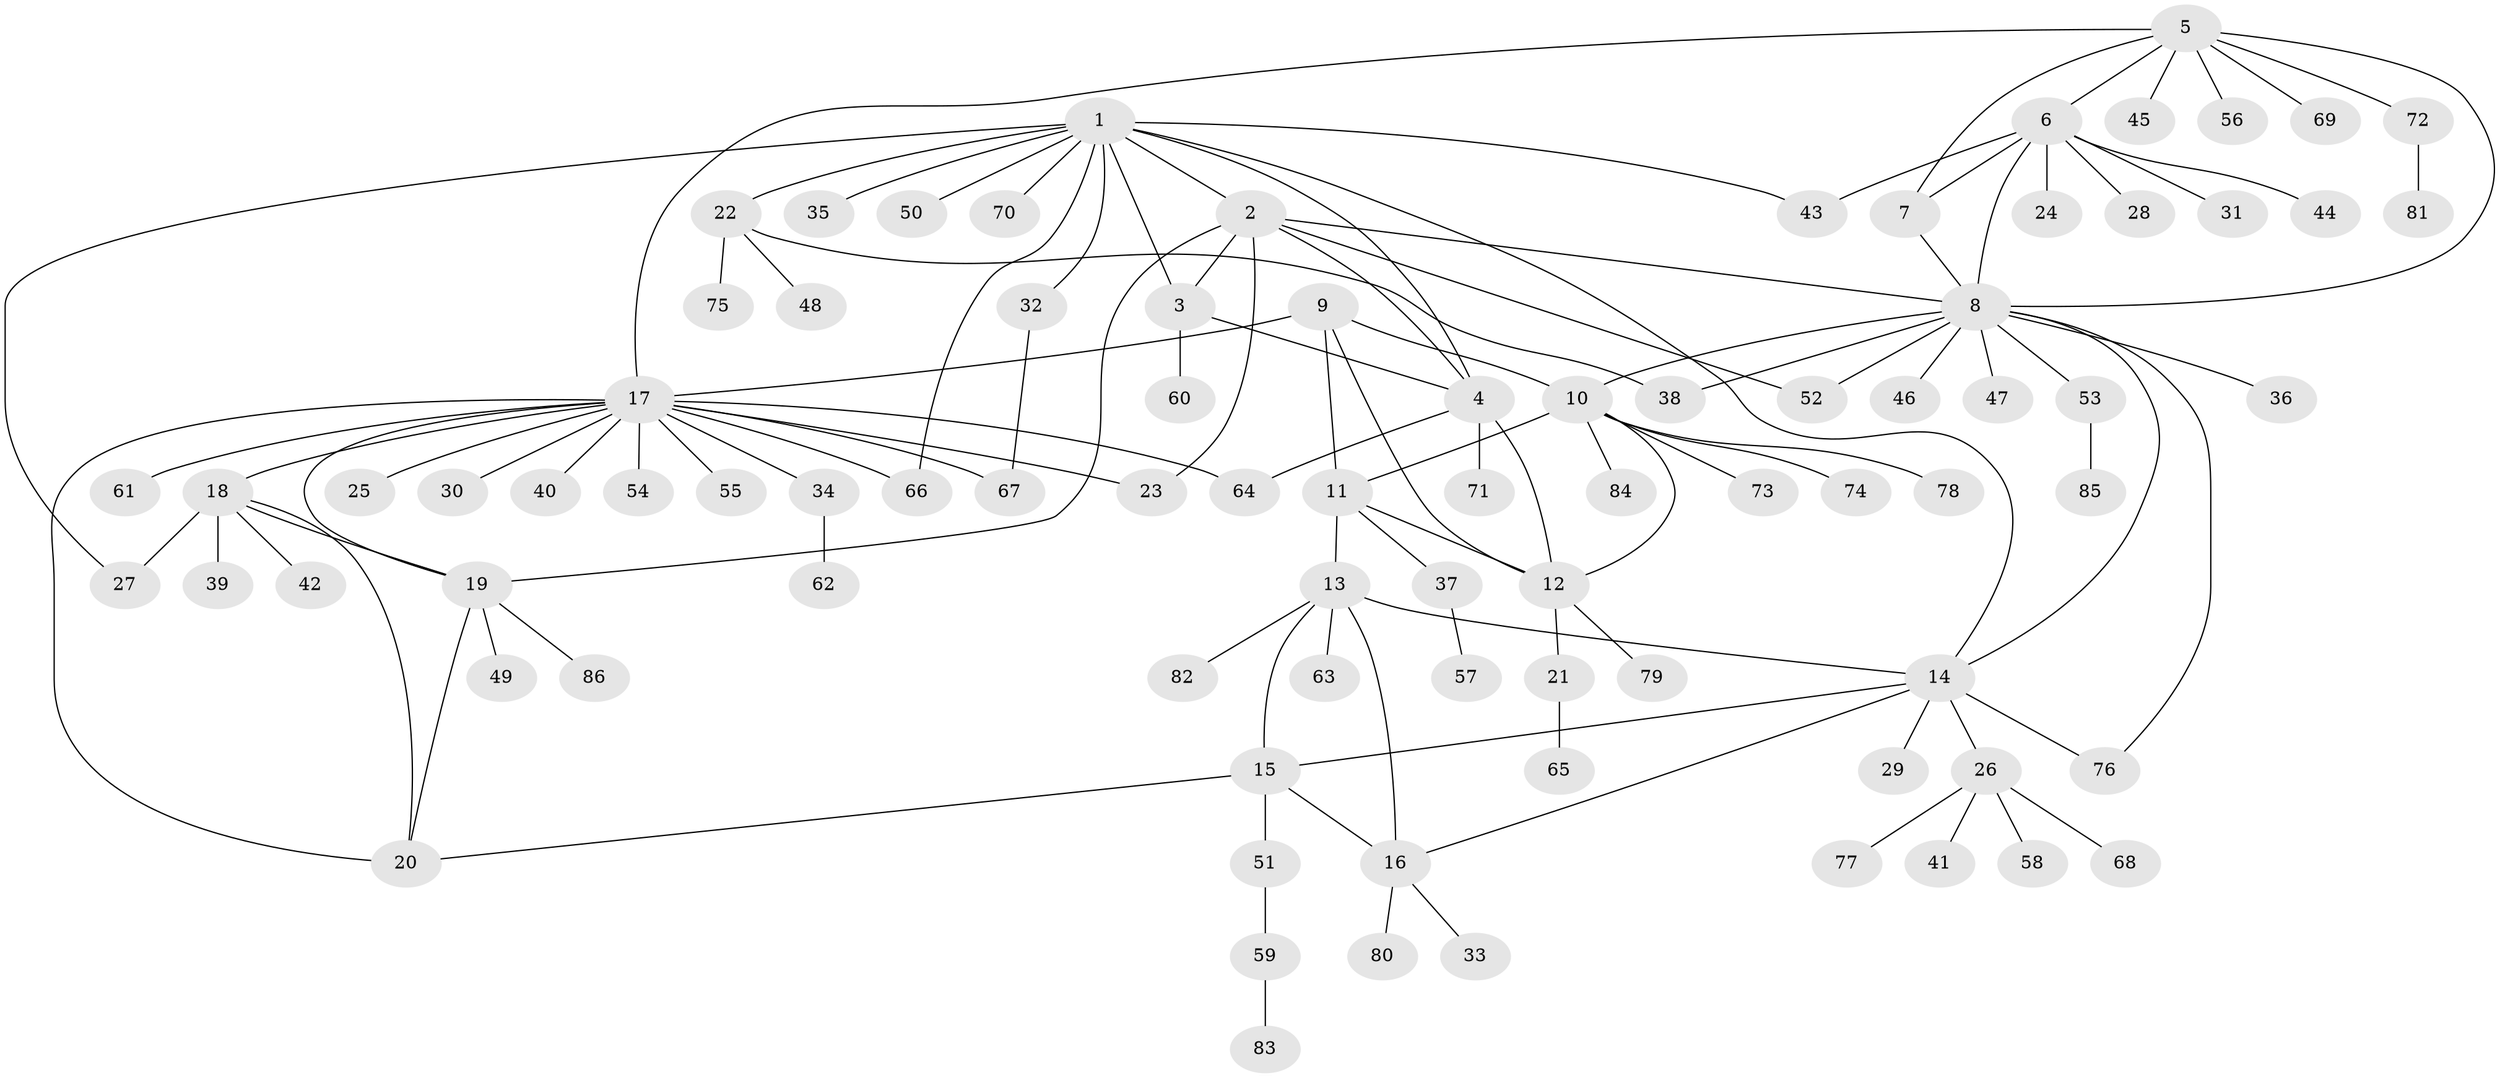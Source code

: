 // Generated by graph-tools (version 1.1) at 2025/16/03/09/25 04:16:10]
// undirected, 86 vertices, 115 edges
graph export_dot {
graph [start="1"]
  node [color=gray90,style=filled];
  1;
  2;
  3;
  4;
  5;
  6;
  7;
  8;
  9;
  10;
  11;
  12;
  13;
  14;
  15;
  16;
  17;
  18;
  19;
  20;
  21;
  22;
  23;
  24;
  25;
  26;
  27;
  28;
  29;
  30;
  31;
  32;
  33;
  34;
  35;
  36;
  37;
  38;
  39;
  40;
  41;
  42;
  43;
  44;
  45;
  46;
  47;
  48;
  49;
  50;
  51;
  52;
  53;
  54;
  55;
  56;
  57;
  58;
  59;
  60;
  61;
  62;
  63;
  64;
  65;
  66;
  67;
  68;
  69;
  70;
  71;
  72;
  73;
  74;
  75;
  76;
  77;
  78;
  79;
  80;
  81;
  82;
  83;
  84;
  85;
  86;
  1 -- 2;
  1 -- 3;
  1 -- 4;
  1 -- 14;
  1 -- 22;
  1 -- 27;
  1 -- 32;
  1 -- 35;
  1 -- 43;
  1 -- 50;
  1 -- 66;
  1 -- 70;
  2 -- 3;
  2 -- 4;
  2 -- 8;
  2 -- 19;
  2 -- 23;
  2 -- 52;
  3 -- 4;
  3 -- 60;
  4 -- 12;
  4 -- 64;
  4 -- 71;
  5 -- 6;
  5 -- 7;
  5 -- 8;
  5 -- 17;
  5 -- 45;
  5 -- 56;
  5 -- 69;
  5 -- 72;
  6 -- 7;
  6 -- 8;
  6 -- 24;
  6 -- 28;
  6 -- 31;
  6 -- 43;
  6 -- 44;
  7 -- 8;
  8 -- 10;
  8 -- 14;
  8 -- 36;
  8 -- 38;
  8 -- 46;
  8 -- 47;
  8 -- 52;
  8 -- 53;
  8 -- 76;
  9 -- 10;
  9 -- 11;
  9 -- 12;
  9 -- 17;
  10 -- 11;
  10 -- 12;
  10 -- 73;
  10 -- 74;
  10 -- 78;
  10 -- 84;
  11 -- 12;
  11 -- 13;
  11 -- 37;
  12 -- 21;
  12 -- 79;
  13 -- 14;
  13 -- 15;
  13 -- 16;
  13 -- 63;
  13 -- 82;
  14 -- 15;
  14 -- 16;
  14 -- 26;
  14 -- 29;
  14 -- 76;
  15 -- 16;
  15 -- 20;
  15 -- 51;
  16 -- 33;
  16 -- 80;
  17 -- 18;
  17 -- 19;
  17 -- 20;
  17 -- 23;
  17 -- 25;
  17 -- 30;
  17 -- 34;
  17 -- 40;
  17 -- 54;
  17 -- 55;
  17 -- 61;
  17 -- 64;
  17 -- 66;
  17 -- 67;
  18 -- 19;
  18 -- 20;
  18 -- 27;
  18 -- 39;
  18 -- 42;
  19 -- 20;
  19 -- 49;
  19 -- 86;
  21 -- 65;
  22 -- 38;
  22 -- 48;
  22 -- 75;
  26 -- 41;
  26 -- 58;
  26 -- 68;
  26 -- 77;
  32 -- 67;
  34 -- 62;
  37 -- 57;
  51 -- 59;
  53 -- 85;
  59 -- 83;
  72 -- 81;
}
